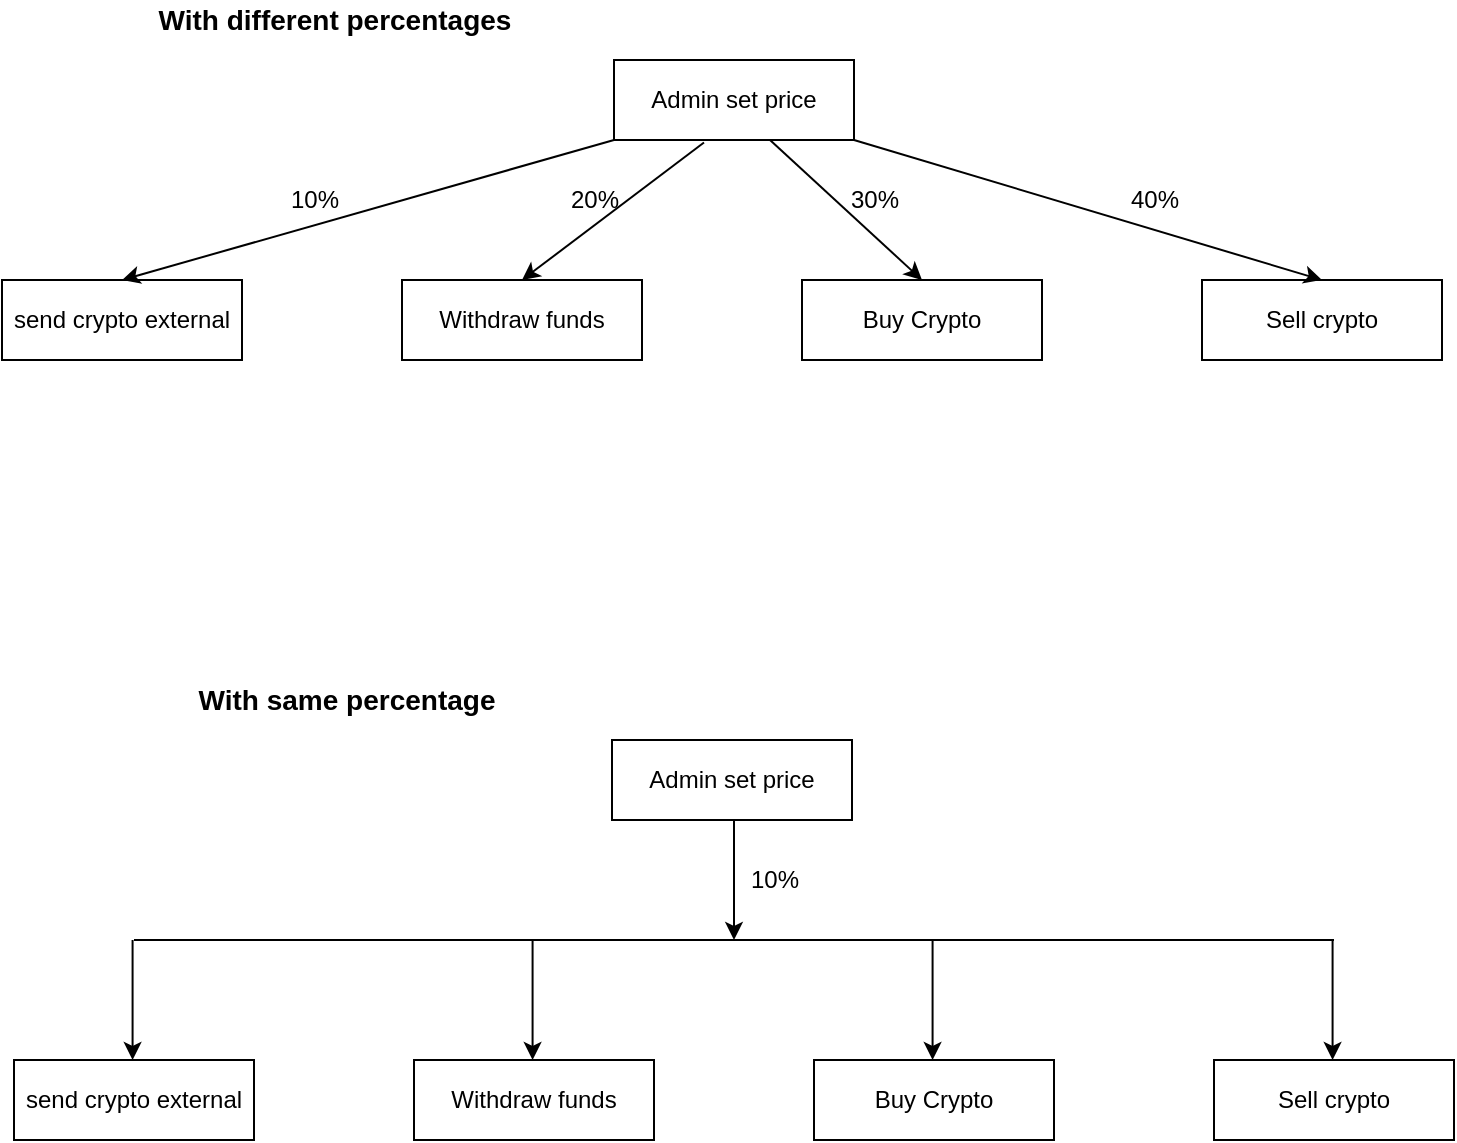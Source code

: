 <mxfile version="14.0.4" type="github">
  <diagram id="aAqCVB5w2LCFuhV4uP9F" name="Page-1">
    <mxGraphModel dx="1351" dy="883" grid="1" gridSize="10" guides="1" tooltips="1" connect="1" arrows="1" fold="1" page="1" pageScale="1" pageWidth="827" pageHeight="1169" math="0" shadow="0">
      <root>
        <mxCell id="0" />
        <mxCell id="1" parent="0" />
        <mxCell id="BrITm6OPZh5cqO5pyhwV-1" value="Admin set price" style="rounded=0;whiteSpace=wrap;html=1;" vertex="1" parent="1">
          <mxGeometry x="360" y="80" width="120" height="40" as="geometry" />
        </mxCell>
        <mxCell id="BrITm6OPZh5cqO5pyhwV-2" value="&lt;b&gt;&lt;font style=&quot;font-size: 14px&quot;&gt;With different percentages&lt;/font&gt;&lt;/b&gt;" style="text;html=1;align=center;verticalAlign=middle;resizable=0;points=[];autosize=1;" vertex="1" parent="1">
          <mxGeometry x="125" y="50" width="190" height="20" as="geometry" />
        </mxCell>
        <mxCell id="BrITm6OPZh5cqO5pyhwV-3" value="send crypto external" style="rounded=0;whiteSpace=wrap;html=1;" vertex="1" parent="1">
          <mxGeometry x="54" y="190" width="120" height="40" as="geometry" />
        </mxCell>
        <mxCell id="BrITm6OPZh5cqO5pyhwV-4" value="Withdraw funds" style="rounded=0;whiteSpace=wrap;html=1;" vertex="1" parent="1">
          <mxGeometry x="254" y="190" width="120" height="40" as="geometry" />
        </mxCell>
        <mxCell id="BrITm6OPZh5cqO5pyhwV-5" value="Buy Crypto" style="rounded=0;whiteSpace=wrap;html=1;" vertex="1" parent="1">
          <mxGeometry x="454" y="190" width="120" height="40" as="geometry" />
        </mxCell>
        <mxCell id="BrITm6OPZh5cqO5pyhwV-6" value="Sell crypto" style="rounded=0;whiteSpace=wrap;html=1;" vertex="1" parent="1">
          <mxGeometry x="654" y="190" width="120" height="40" as="geometry" />
        </mxCell>
        <mxCell id="BrITm6OPZh5cqO5pyhwV-7" value="" style="endArrow=classic;html=1;exitX=0;exitY=1;exitDx=0;exitDy=0;entryX=0.5;entryY=0;entryDx=0;entryDy=0;" edge="1" parent="1" source="BrITm6OPZh5cqO5pyhwV-1" target="BrITm6OPZh5cqO5pyhwV-3">
          <mxGeometry width="50" height="50" relative="1" as="geometry">
            <mxPoint x="420" y="390" as="sourcePoint" />
            <mxPoint x="470" y="340" as="targetPoint" />
          </mxGeometry>
        </mxCell>
        <mxCell id="BrITm6OPZh5cqO5pyhwV-8" value="10%" style="text;html=1;align=center;verticalAlign=middle;resizable=0;points=[];autosize=1;" vertex="1" parent="1">
          <mxGeometry x="190" y="140" width="40" height="20" as="geometry" />
        </mxCell>
        <mxCell id="BrITm6OPZh5cqO5pyhwV-11" value="" style="endArrow=classic;html=1;exitX=0.375;exitY=1.032;exitDx=0;exitDy=0;entryX=0.5;entryY=0;entryDx=0;entryDy=0;exitPerimeter=0;" edge="1" parent="1" source="BrITm6OPZh5cqO5pyhwV-1" target="BrITm6OPZh5cqO5pyhwV-4">
          <mxGeometry width="50" height="50" relative="1" as="geometry">
            <mxPoint x="364" y="130.0" as="sourcePoint" />
            <mxPoint x="124" y="200" as="targetPoint" />
          </mxGeometry>
        </mxCell>
        <mxCell id="BrITm6OPZh5cqO5pyhwV-12" value="" style="endArrow=classic;html=1;entryX=0.5;entryY=0;entryDx=0;entryDy=0;" edge="1" parent="1" target="BrITm6OPZh5cqO5pyhwV-5">
          <mxGeometry width="50" height="50" relative="1" as="geometry">
            <mxPoint x="438" y="120" as="sourcePoint" />
            <mxPoint x="324" y="200" as="targetPoint" />
          </mxGeometry>
        </mxCell>
        <mxCell id="BrITm6OPZh5cqO5pyhwV-13" value="" style="endArrow=classic;html=1;exitX=1;exitY=1;exitDx=0;exitDy=0;entryX=0.5;entryY=0;entryDx=0;entryDy=0;" edge="1" parent="1" source="BrITm6OPZh5cqO5pyhwV-1" target="BrITm6OPZh5cqO5pyhwV-6">
          <mxGeometry width="50" height="50" relative="1" as="geometry">
            <mxPoint x="370.0" y="130.0" as="sourcePoint" />
            <mxPoint x="124" y="200" as="targetPoint" />
          </mxGeometry>
        </mxCell>
        <mxCell id="BrITm6OPZh5cqO5pyhwV-14" value="20%" style="text;html=1;align=center;verticalAlign=middle;resizable=0;points=[];autosize=1;" vertex="1" parent="1">
          <mxGeometry x="330" y="140" width="40" height="20" as="geometry" />
        </mxCell>
        <mxCell id="BrITm6OPZh5cqO5pyhwV-15" value="30%" style="text;html=1;align=center;verticalAlign=middle;resizable=0;points=[];autosize=1;" vertex="1" parent="1">
          <mxGeometry x="470" y="140" width="40" height="20" as="geometry" />
        </mxCell>
        <mxCell id="BrITm6OPZh5cqO5pyhwV-16" value="40%" style="text;html=1;align=center;verticalAlign=middle;resizable=0;points=[];autosize=1;" vertex="1" parent="1">
          <mxGeometry x="610" y="140" width="40" height="20" as="geometry" />
        </mxCell>
        <mxCell id="BrITm6OPZh5cqO5pyhwV-17" value="Admin set price" style="rounded=0;whiteSpace=wrap;html=1;" vertex="1" parent="1">
          <mxGeometry x="359" y="420" width="120" height="40" as="geometry" />
        </mxCell>
        <mxCell id="BrITm6OPZh5cqO5pyhwV-18" value="&lt;b&gt;&lt;font style=&quot;font-size: 14px&quot;&gt;With same percentage&lt;/font&gt;&lt;/b&gt;" style="text;html=1;align=center;verticalAlign=middle;resizable=0;points=[];autosize=1;" vertex="1" parent="1">
          <mxGeometry x="146" y="390" width="160" height="20" as="geometry" />
        </mxCell>
        <mxCell id="BrITm6OPZh5cqO5pyhwV-19" value="send crypto external" style="rounded=0;whiteSpace=wrap;html=1;" vertex="1" parent="1">
          <mxGeometry x="60" y="580" width="120" height="40" as="geometry" />
        </mxCell>
        <mxCell id="BrITm6OPZh5cqO5pyhwV-20" value="Withdraw funds" style="rounded=0;whiteSpace=wrap;html=1;" vertex="1" parent="1">
          <mxGeometry x="260" y="580" width="120" height="40" as="geometry" />
        </mxCell>
        <mxCell id="BrITm6OPZh5cqO5pyhwV-21" value="Buy Crypto" style="rounded=0;whiteSpace=wrap;html=1;" vertex="1" parent="1">
          <mxGeometry x="460" y="580" width="120" height="40" as="geometry" />
        </mxCell>
        <mxCell id="BrITm6OPZh5cqO5pyhwV-22" value="Sell crypto" style="rounded=0;whiteSpace=wrap;html=1;" vertex="1" parent="1">
          <mxGeometry x="660" y="580" width="120" height="40" as="geometry" />
        </mxCell>
        <mxCell id="BrITm6OPZh5cqO5pyhwV-32" value="" style="edgeStyle=orthogonalEdgeStyle;rounded=0;orthogonalLoop=1;jettySize=auto;html=1;" edge="1" parent="1" source="BrITm6OPZh5cqO5pyhwV-28">
          <mxGeometry relative="1" as="geometry">
            <mxPoint x="456" y="490" as="targetPoint" />
          </mxGeometry>
        </mxCell>
        <mxCell id="BrITm6OPZh5cqO5pyhwV-33" value="" style="endArrow=classic;html=1;" edge="1" parent="1">
          <mxGeometry width="50" height="50" relative="1" as="geometry">
            <mxPoint x="420" y="460" as="sourcePoint" />
            <mxPoint x="420" y="520" as="targetPoint" />
          </mxGeometry>
        </mxCell>
        <mxCell id="BrITm6OPZh5cqO5pyhwV-35" value="" style="endArrow=none;html=1;" edge="1" parent="1">
          <mxGeometry width="50" height="50" relative="1" as="geometry">
            <mxPoint x="720" y="520" as="sourcePoint" />
            <mxPoint x="120" y="520" as="targetPoint" />
          </mxGeometry>
        </mxCell>
        <mxCell id="BrITm6OPZh5cqO5pyhwV-37" value="" style="endArrow=classic;html=1;" edge="1" parent="1">
          <mxGeometry width="50" height="50" relative="1" as="geometry">
            <mxPoint x="119.29" y="520" as="sourcePoint" />
            <mxPoint x="119.29" y="580" as="targetPoint" />
          </mxGeometry>
        </mxCell>
        <mxCell id="BrITm6OPZh5cqO5pyhwV-38" value="" style="endArrow=classic;html=1;" edge="1" parent="1">
          <mxGeometry width="50" height="50" relative="1" as="geometry">
            <mxPoint x="319.29" y="520" as="sourcePoint" />
            <mxPoint x="319.29" y="580" as="targetPoint" />
          </mxGeometry>
        </mxCell>
        <mxCell id="BrITm6OPZh5cqO5pyhwV-39" value="" style="endArrow=classic;html=1;" edge="1" parent="1">
          <mxGeometry width="50" height="50" relative="1" as="geometry">
            <mxPoint x="519.29" y="520" as="sourcePoint" />
            <mxPoint x="519.29" y="580" as="targetPoint" />
          </mxGeometry>
        </mxCell>
        <mxCell id="BrITm6OPZh5cqO5pyhwV-40" value="" style="endArrow=classic;html=1;" edge="1" parent="1">
          <mxGeometry width="50" height="50" relative="1" as="geometry">
            <mxPoint x="719.29" y="520" as="sourcePoint" />
            <mxPoint x="719.29" y="580" as="targetPoint" />
          </mxGeometry>
        </mxCell>
        <mxCell id="BrITm6OPZh5cqO5pyhwV-41" value="10%" style="text;html=1;align=center;verticalAlign=middle;resizable=0;points=[];autosize=1;" vertex="1" parent="1">
          <mxGeometry x="420" y="480" width="40" height="20" as="geometry" />
        </mxCell>
      </root>
    </mxGraphModel>
  </diagram>
</mxfile>
